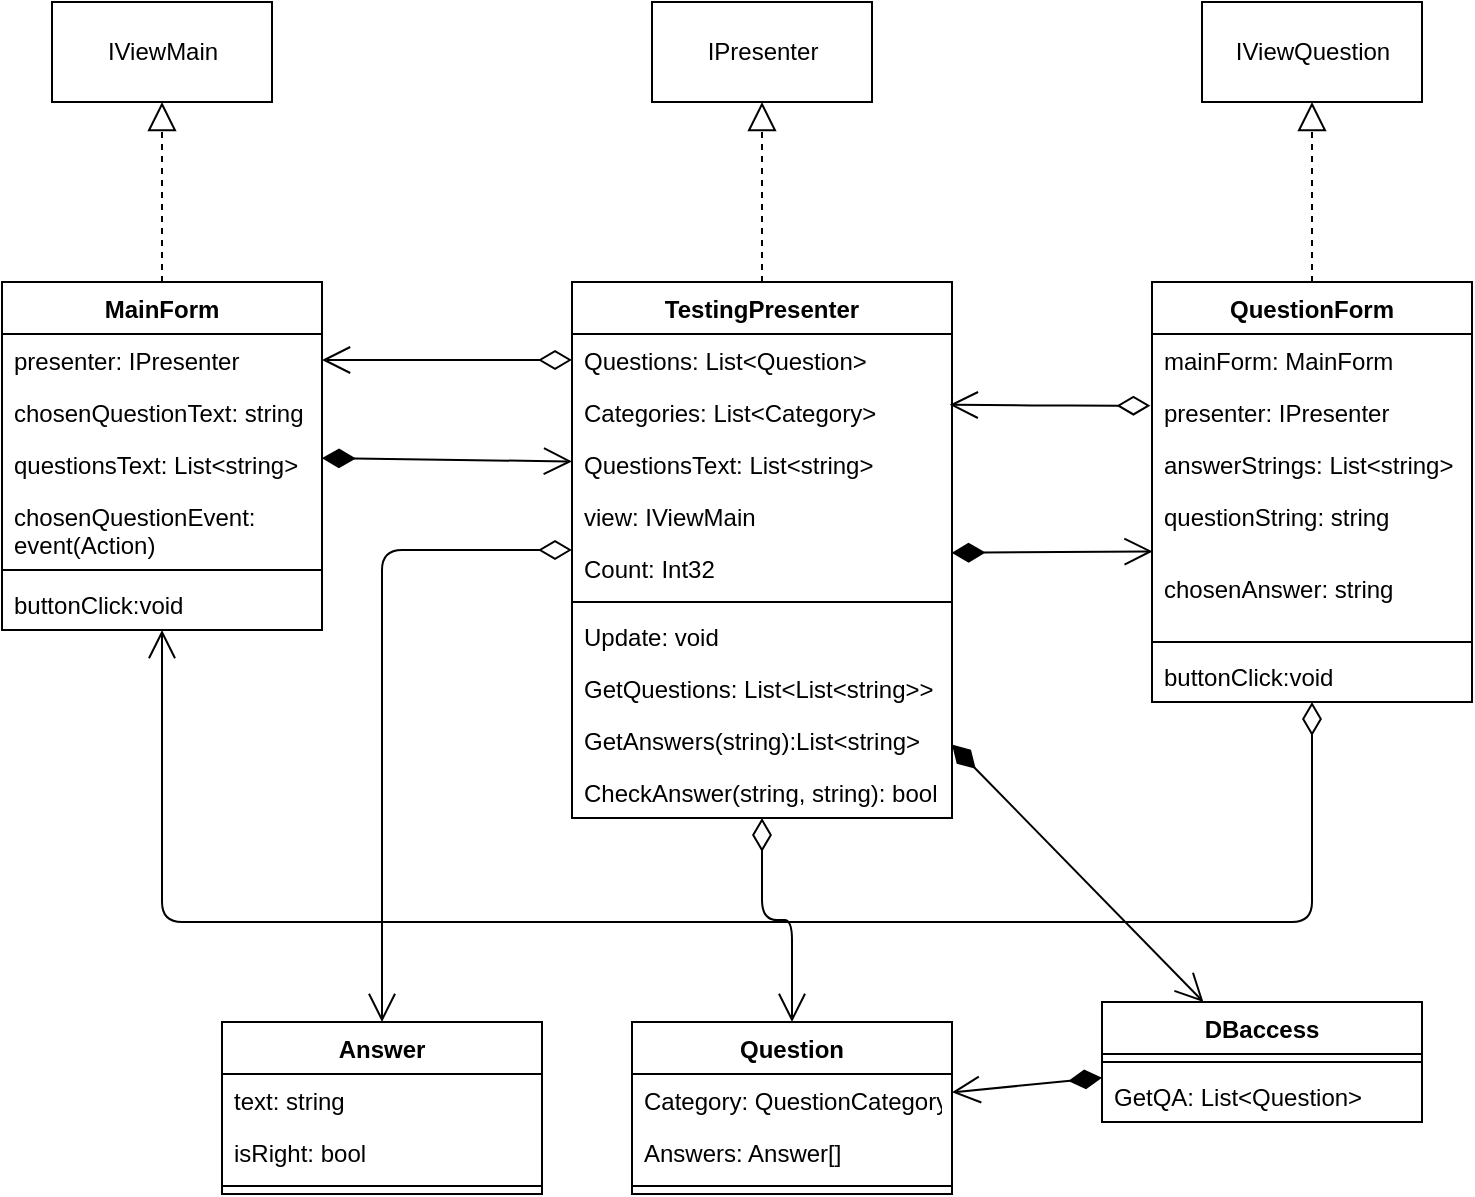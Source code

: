 <mxfile version="12.7.4" type="github">
  <diagram id="C5RBs43oDa-KdzZeNtuy" name="Page-1">
    <mxGraphModel dx="1038" dy="580" grid="1" gridSize="10" guides="1" tooltips="1" connect="1" arrows="1" fold="1" page="1" pageScale="1" pageWidth="827" pageHeight="1169" math="0" shadow="0">
      <root>
        <mxCell id="WIyWlLk6GJQsqaUBKTNV-0" />
        <mxCell id="WIyWlLk6GJQsqaUBKTNV-1" parent="WIyWlLk6GJQsqaUBKTNV-0" />
        <mxCell id="Ped45t6ReJ2krQfOHW9X-0" value="MainForm" style="swimlane;fontStyle=1;align=center;verticalAlign=top;childLayout=stackLayout;horizontal=1;startSize=26;horizontalStack=0;resizeParent=1;resizeParentMax=0;resizeLast=0;collapsible=1;marginBottom=0;" parent="WIyWlLk6GJQsqaUBKTNV-1" vertex="1">
          <mxGeometry x="50" y="150" width="160" height="174" as="geometry" />
        </mxCell>
        <mxCell id="Ped45t6ReJ2krQfOHW9X-1" value="presenter: IPresenter" style="text;strokeColor=none;fillColor=none;align=left;verticalAlign=top;spacingLeft=4;spacingRight=4;overflow=hidden;rotatable=0;points=[[0,0.5],[1,0.5]];portConstraint=eastwest;" parent="Ped45t6ReJ2krQfOHW9X-0" vertex="1">
          <mxGeometry y="26" width="160" height="26" as="geometry" />
        </mxCell>
        <mxCell id="Ped45t6ReJ2krQfOHW9X-5" value="chosenQuestionText: string" style="text;strokeColor=none;fillColor=none;align=left;verticalAlign=top;spacingLeft=4;spacingRight=4;overflow=hidden;rotatable=0;points=[[0,0.5],[1,0.5]];portConstraint=eastwest;" parent="Ped45t6ReJ2krQfOHW9X-0" vertex="1">
          <mxGeometry y="52" width="160" height="26" as="geometry" />
        </mxCell>
        <mxCell id="Ped45t6ReJ2krQfOHW9X-6" value="questionsText: List&lt;string&gt;" style="text;strokeColor=none;fillColor=none;align=left;verticalAlign=top;spacingLeft=4;spacingRight=4;overflow=hidden;rotatable=0;points=[[0,0.5],[1,0.5]];portConstraint=eastwest;" parent="Ped45t6ReJ2krQfOHW9X-0" vertex="1">
          <mxGeometry y="78" width="160" height="26" as="geometry" />
        </mxCell>
        <mxCell id="Ped45t6ReJ2krQfOHW9X-7" value="chosenQuestionEvent: &#xa;event(Action)" style="text;strokeColor=none;fillColor=none;align=left;verticalAlign=top;spacingLeft=4;spacingRight=4;overflow=hidden;rotatable=0;points=[[0,0.5],[1,0.5]];portConstraint=eastwest;" parent="Ped45t6ReJ2krQfOHW9X-0" vertex="1">
          <mxGeometry y="104" width="160" height="36" as="geometry" />
        </mxCell>
        <mxCell id="Ped45t6ReJ2krQfOHW9X-2" value="" style="line;strokeWidth=1;fillColor=none;align=left;verticalAlign=middle;spacingTop=-1;spacingLeft=3;spacingRight=3;rotatable=0;labelPosition=right;points=[];portConstraint=eastwest;" parent="Ped45t6ReJ2krQfOHW9X-0" vertex="1">
          <mxGeometry y="140" width="160" height="8" as="geometry" />
        </mxCell>
        <mxCell id="Ped45t6ReJ2krQfOHW9X-3" value="buttonClick:void" style="text;strokeColor=none;fillColor=none;align=left;verticalAlign=top;spacingLeft=4;spacingRight=4;overflow=hidden;rotatable=0;points=[[0,0.5],[1,0.5]];portConstraint=eastwest;" parent="Ped45t6ReJ2krQfOHW9X-0" vertex="1">
          <mxGeometry y="148" width="160" height="26" as="geometry" />
        </mxCell>
        <mxCell id="Ped45t6ReJ2krQfOHW9X-4" value="IViewMain" style="html=1;" parent="WIyWlLk6GJQsqaUBKTNV-1" vertex="1">
          <mxGeometry x="75" y="10" width="110" height="50" as="geometry" />
        </mxCell>
        <mxCell id="Ped45t6ReJ2krQfOHW9X-9" value="" style="endArrow=block;dashed=1;endFill=0;endSize=12;html=1;" parent="WIyWlLk6GJQsqaUBKTNV-1" source="Ped45t6ReJ2krQfOHW9X-0" target="Ped45t6ReJ2krQfOHW9X-4" edge="1">
          <mxGeometry width="160" relative="1" as="geometry">
            <mxPoint x="-65" y="120" as="sourcePoint" />
            <mxPoint x="95" y="120" as="targetPoint" />
          </mxGeometry>
        </mxCell>
        <mxCell id="Ped45t6ReJ2krQfOHW9X-10" value="TestingPresenter" style="swimlane;fontStyle=1;align=center;verticalAlign=top;childLayout=stackLayout;horizontal=1;startSize=26;horizontalStack=0;resizeParent=1;resizeParentMax=0;resizeLast=0;collapsible=1;marginBottom=0;" parent="WIyWlLk6GJQsqaUBKTNV-1" vertex="1">
          <mxGeometry x="335" y="150" width="190" height="268" as="geometry" />
        </mxCell>
        <mxCell id="Ped45t6ReJ2krQfOHW9X-11" value="Questions: List&lt;Question&gt;" style="text;strokeColor=none;fillColor=none;align=left;verticalAlign=top;spacingLeft=4;spacingRight=4;overflow=hidden;rotatable=0;points=[[0,0.5],[1,0.5]];portConstraint=eastwest;" parent="Ped45t6ReJ2krQfOHW9X-10" vertex="1">
          <mxGeometry y="26" width="190" height="26" as="geometry" />
        </mxCell>
        <mxCell id="Ped45t6ReJ2krQfOHW9X-12" value="Categories: List&lt;Category&gt;" style="text;strokeColor=none;fillColor=none;align=left;verticalAlign=top;spacingLeft=4;spacingRight=4;overflow=hidden;rotatable=0;points=[[0,0.5],[1,0.5]];portConstraint=eastwest;" parent="Ped45t6ReJ2krQfOHW9X-10" vertex="1">
          <mxGeometry y="52" width="190" height="26" as="geometry" />
        </mxCell>
        <mxCell id="Ped45t6ReJ2krQfOHW9X-13" value="QuestionsText: List&lt;string&gt;" style="text;strokeColor=none;fillColor=none;align=left;verticalAlign=top;spacingLeft=4;spacingRight=4;overflow=hidden;rotatable=0;points=[[0,0.5],[1,0.5]];portConstraint=eastwest;" parent="Ped45t6ReJ2krQfOHW9X-10" vertex="1">
          <mxGeometry y="78" width="190" height="26" as="geometry" />
        </mxCell>
        <mxCell id="Ped45t6ReJ2krQfOHW9X-14" value="view: IViewMain" style="text;strokeColor=none;fillColor=none;align=left;verticalAlign=top;spacingLeft=4;spacingRight=4;overflow=hidden;rotatable=0;points=[[0,0.5],[1,0.5]];portConstraint=eastwest;" parent="Ped45t6ReJ2krQfOHW9X-10" vertex="1">
          <mxGeometry y="104" width="190" height="26" as="geometry" />
        </mxCell>
        <mxCell id="Ped45t6ReJ2krQfOHW9X-22" value="Count: Int32" style="text;strokeColor=none;fillColor=none;align=left;verticalAlign=top;spacingLeft=4;spacingRight=4;overflow=hidden;rotatable=0;points=[[0,0.5],[1,0.5]];portConstraint=eastwest;" parent="Ped45t6ReJ2krQfOHW9X-10" vertex="1">
          <mxGeometry y="130" width="190" height="26" as="geometry" />
        </mxCell>
        <mxCell id="Ped45t6ReJ2krQfOHW9X-15" value="" style="line;strokeWidth=1;fillColor=none;align=left;verticalAlign=middle;spacingTop=-1;spacingLeft=3;spacingRight=3;rotatable=0;labelPosition=right;points=[];portConstraint=eastwest;" parent="Ped45t6ReJ2krQfOHW9X-10" vertex="1">
          <mxGeometry y="156" width="190" height="8" as="geometry" />
        </mxCell>
        <mxCell id="Ped45t6ReJ2krQfOHW9X-16" value="Update: void" style="text;strokeColor=none;fillColor=none;align=left;verticalAlign=top;spacingLeft=4;spacingRight=4;overflow=hidden;rotatable=0;points=[[0,0.5],[1,0.5]];portConstraint=eastwest;" parent="Ped45t6ReJ2krQfOHW9X-10" vertex="1">
          <mxGeometry y="164" width="190" height="26" as="geometry" />
        </mxCell>
        <mxCell id="Ped45t6ReJ2krQfOHW9X-24" value="GetQuestions: List&lt;List&lt;string&gt;&gt;" style="text;strokeColor=none;fillColor=none;align=left;verticalAlign=top;spacingLeft=4;spacingRight=4;overflow=hidden;rotatable=0;points=[[0,0.5],[1,0.5]];portConstraint=eastwest;" parent="Ped45t6ReJ2krQfOHW9X-10" vertex="1">
          <mxGeometry y="190" width="190" height="26" as="geometry" />
        </mxCell>
        <mxCell id="Ped45t6ReJ2krQfOHW9X-25" value="GetAnswers(string):List&lt;string&gt;" style="text;strokeColor=none;fillColor=none;align=left;verticalAlign=top;spacingLeft=4;spacingRight=4;overflow=hidden;rotatable=0;points=[[0,0.5],[1,0.5]];portConstraint=eastwest;" parent="Ped45t6ReJ2krQfOHW9X-10" vertex="1">
          <mxGeometry y="216" width="190" height="26" as="geometry" />
        </mxCell>
        <mxCell id="Ped45t6ReJ2krQfOHW9X-26" value="CheckAnswer(string, string): bool" style="text;strokeColor=none;fillColor=none;align=left;verticalAlign=top;spacingLeft=4;spacingRight=4;overflow=hidden;rotatable=0;points=[[0,0.5],[1,0.5]];portConstraint=eastwest;" parent="Ped45t6ReJ2krQfOHW9X-10" vertex="1">
          <mxGeometry y="242" width="190" height="26" as="geometry" />
        </mxCell>
        <mxCell id="Ped45t6ReJ2krQfOHW9X-17" value="" style="endArrow=open;html=1;endSize=12;startArrow=diamondThin;startSize=14;startFill=1;align=left;verticalAlign=bottom;" parent="WIyWlLk6GJQsqaUBKTNV-1" source="Ped45t6ReJ2krQfOHW9X-0" target="Ped45t6ReJ2krQfOHW9X-13" edge="1">
          <mxGeometry x="-1" y="3" relative="1" as="geometry">
            <mxPoint x="215" y="100" as="sourcePoint" />
            <mxPoint x="375" y="100" as="targetPoint" />
          </mxGeometry>
        </mxCell>
        <mxCell id="Ped45t6ReJ2krQfOHW9X-18" value="IPresenter" style="html=1;" parent="WIyWlLk6GJQsqaUBKTNV-1" vertex="1">
          <mxGeometry x="375" y="10" width="110" height="50" as="geometry" />
        </mxCell>
        <mxCell id="Ped45t6ReJ2krQfOHW9X-19" value="" style="endArrow=block;dashed=1;endFill=0;endSize=12;html=1;" parent="WIyWlLk6GJQsqaUBKTNV-1" source="Ped45t6ReJ2krQfOHW9X-10" target="Ped45t6ReJ2krQfOHW9X-18" edge="1">
          <mxGeometry width="160" relative="1" as="geometry">
            <mxPoint x="140" y="160" as="sourcePoint" />
            <mxPoint x="140" y="70" as="targetPoint" />
          </mxGeometry>
        </mxCell>
        <mxCell id="Ped45t6ReJ2krQfOHW9X-21" value="" style="endArrow=open;html=1;endSize=12;startArrow=diamondThin;startSize=14;startFill=0;edgeStyle=orthogonalEdgeStyle;align=left;verticalAlign=bottom;entryX=1;entryY=0.5;entryDx=0;entryDy=0;exitX=0;exitY=0.5;exitDx=0;exitDy=0;" parent="WIyWlLk6GJQsqaUBKTNV-1" source="Ped45t6ReJ2krQfOHW9X-11" target="Ped45t6ReJ2krQfOHW9X-1" edge="1">
          <mxGeometry x="-1" y="3" relative="1" as="geometry">
            <mxPoint x="225" y="100" as="sourcePoint" />
            <mxPoint x="385" y="100" as="targetPoint" />
          </mxGeometry>
        </mxCell>
        <mxCell id="Ped45t6ReJ2krQfOHW9X-27" value="QuestionForm" style="swimlane;fontStyle=1;align=center;verticalAlign=top;childLayout=stackLayout;horizontal=1;startSize=26;horizontalStack=0;resizeParent=1;resizeParentMax=0;resizeLast=0;collapsible=1;marginBottom=0;" parent="WIyWlLk6GJQsqaUBKTNV-1" vertex="1">
          <mxGeometry x="625" y="150" width="160" height="210" as="geometry" />
        </mxCell>
        <mxCell id="Ped45t6ReJ2krQfOHW9X-28" value="mainForm: MainForm" style="text;strokeColor=none;fillColor=none;align=left;verticalAlign=top;spacingLeft=4;spacingRight=4;overflow=hidden;rotatable=0;points=[[0,0.5],[1,0.5]];portConstraint=eastwest;" parent="Ped45t6ReJ2krQfOHW9X-27" vertex="1">
          <mxGeometry y="26" width="160" height="26" as="geometry" />
        </mxCell>
        <mxCell id="Ped45t6ReJ2krQfOHW9X-29" value="presenter: IPresenter" style="text;strokeColor=none;fillColor=none;align=left;verticalAlign=top;spacingLeft=4;spacingRight=4;overflow=hidden;rotatable=0;points=[[0,0.5],[1,0.5]];portConstraint=eastwest;" parent="Ped45t6ReJ2krQfOHW9X-27" vertex="1">
          <mxGeometry y="52" width="160" height="26" as="geometry" />
        </mxCell>
        <mxCell id="Ped45t6ReJ2krQfOHW9X-30" value="answerStrings: List&lt;string&gt;" style="text;strokeColor=none;fillColor=none;align=left;verticalAlign=top;spacingLeft=4;spacingRight=4;overflow=hidden;rotatable=0;points=[[0,0.5],[1,0.5]];portConstraint=eastwest;" parent="Ped45t6ReJ2krQfOHW9X-27" vertex="1">
          <mxGeometry y="78" width="160" height="26" as="geometry" />
        </mxCell>
        <mxCell id="Ped45t6ReJ2krQfOHW9X-31" value="questionString: string" style="text;strokeColor=none;fillColor=none;align=left;verticalAlign=top;spacingLeft=4;spacingRight=4;overflow=hidden;rotatable=0;points=[[0,0.5],[1,0.5]];portConstraint=eastwest;" parent="Ped45t6ReJ2krQfOHW9X-27" vertex="1">
          <mxGeometry y="104" width="160" height="36" as="geometry" />
        </mxCell>
        <mxCell id="Ped45t6ReJ2krQfOHW9X-36" value="chosenAnswer: string" style="text;strokeColor=none;fillColor=none;align=left;verticalAlign=top;spacingLeft=4;spacingRight=4;overflow=hidden;rotatable=0;points=[[0,0.5],[1,0.5]];portConstraint=eastwest;" parent="Ped45t6ReJ2krQfOHW9X-27" vertex="1">
          <mxGeometry y="140" width="160" height="36" as="geometry" />
        </mxCell>
        <mxCell id="Ped45t6ReJ2krQfOHW9X-32" value="" style="line;strokeWidth=1;fillColor=none;align=left;verticalAlign=middle;spacingTop=-1;spacingLeft=3;spacingRight=3;rotatable=0;labelPosition=right;points=[];portConstraint=eastwest;" parent="Ped45t6ReJ2krQfOHW9X-27" vertex="1">
          <mxGeometry y="176" width="160" height="8" as="geometry" />
        </mxCell>
        <mxCell id="Ped45t6ReJ2krQfOHW9X-33" value="buttonClick:void" style="text;strokeColor=none;fillColor=none;align=left;verticalAlign=top;spacingLeft=4;spacingRight=4;overflow=hidden;rotatable=0;points=[[0,0.5],[1,0.5]];portConstraint=eastwest;" parent="Ped45t6ReJ2krQfOHW9X-27" vertex="1">
          <mxGeometry y="184" width="160" height="26" as="geometry" />
        </mxCell>
        <mxCell id="Ped45t6ReJ2krQfOHW9X-34" value="IViewQuestion" style="html=1;" parent="WIyWlLk6GJQsqaUBKTNV-1" vertex="1">
          <mxGeometry x="650" y="10" width="110" height="50" as="geometry" />
        </mxCell>
        <mxCell id="Ped45t6ReJ2krQfOHW9X-35" value="" style="endArrow=block;dashed=1;endFill=0;endSize=12;html=1;" parent="WIyWlLk6GJQsqaUBKTNV-1" source="Ped45t6ReJ2krQfOHW9X-27" target="Ped45t6ReJ2krQfOHW9X-34" edge="1">
          <mxGeometry width="160" relative="1" as="geometry">
            <mxPoint x="510" y="120" as="sourcePoint" />
            <mxPoint x="670" y="120" as="targetPoint" />
          </mxGeometry>
        </mxCell>
        <mxCell id="Ped45t6ReJ2krQfOHW9X-37" value="" style="endArrow=open;html=1;endSize=12;startArrow=diamondThin;startSize=14;startFill=0;edgeStyle=orthogonalEdgeStyle;align=left;verticalAlign=bottom;" parent="WIyWlLk6GJQsqaUBKTNV-1" source="Ped45t6ReJ2krQfOHW9X-33" target="Ped45t6ReJ2krQfOHW9X-3" edge="1">
          <mxGeometry x="-1" y="3" relative="1" as="geometry">
            <mxPoint x="345" y="199" as="sourcePoint" />
            <mxPoint x="220" y="199" as="targetPoint" />
            <Array as="points">
              <mxPoint x="705" y="470" />
            </Array>
          </mxGeometry>
        </mxCell>
        <mxCell id="Ped45t6ReJ2krQfOHW9X-38" value="" style="endArrow=open;html=1;endSize=12;startArrow=diamondThin;startSize=14;startFill=1;align=left;verticalAlign=bottom;entryX=0.002;entryY=0.853;entryDx=0;entryDy=0;entryPerimeter=0;exitX=0.999;exitY=0.207;exitDx=0;exitDy=0;exitPerimeter=0;" parent="WIyWlLk6GJQsqaUBKTNV-1" source="Ped45t6ReJ2krQfOHW9X-22" target="Ped45t6ReJ2krQfOHW9X-31" edge="1">
          <mxGeometry x="-1" y="3" relative="1" as="geometry">
            <mxPoint x="540" y="284" as="sourcePoint" />
            <mxPoint x="590" y="270" as="targetPoint" />
          </mxGeometry>
        </mxCell>
        <mxCell id="Ped45t6ReJ2krQfOHW9X-39" value="" style="endArrow=open;html=1;endSize=12;startArrow=diamondThin;startSize=14;startFill=0;edgeStyle=orthogonalEdgeStyle;align=left;verticalAlign=bottom;exitX=-0.005;exitY=0.378;exitDx=0;exitDy=0;exitPerimeter=0;entryX=0.994;entryY=0.361;entryDx=0;entryDy=0;entryPerimeter=0;" parent="WIyWlLk6GJQsqaUBKTNV-1" source="Ped45t6ReJ2krQfOHW9X-29" target="Ped45t6ReJ2krQfOHW9X-12" edge="1">
          <mxGeometry x="-1" y="3" relative="1" as="geometry">
            <mxPoint x="345" y="199" as="sourcePoint" />
            <mxPoint x="560.889" y="213" as="targetPoint" />
          </mxGeometry>
        </mxCell>
        <mxCell id="0o35QRwRzhOPX_Q3iX9v-0" value="Answer" style="swimlane;fontStyle=1;align=center;verticalAlign=top;childLayout=stackLayout;horizontal=1;startSize=26;horizontalStack=0;resizeParent=1;resizeParentMax=0;resizeLast=0;collapsible=1;marginBottom=0;" vertex="1" parent="WIyWlLk6GJQsqaUBKTNV-1">
          <mxGeometry x="160" y="520" width="160" height="86" as="geometry" />
        </mxCell>
        <mxCell id="0o35QRwRzhOPX_Q3iX9v-1" value="text: string" style="text;strokeColor=none;fillColor=none;align=left;verticalAlign=top;spacingLeft=4;spacingRight=4;overflow=hidden;rotatable=0;points=[[0,0.5],[1,0.5]];portConstraint=eastwest;" vertex="1" parent="0o35QRwRzhOPX_Q3iX9v-0">
          <mxGeometry y="26" width="160" height="26" as="geometry" />
        </mxCell>
        <mxCell id="0o35QRwRzhOPX_Q3iX9v-2" value="isRight: bool" style="text;strokeColor=none;fillColor=none;align=left;verticalAlign=top;spacingLeft=4;spacingRight=4;overflow=hidden;rotatable=0;points=[[0,0.5],[1,0.5]];portConstraint=eastwest;" vertex="1" parent="0o35QRwRzhOPX_Q3iX9v-0">
          <mxGeometry y="52" width="160" height="26" as="geometry" />
        </mxCell>
        <mxCell id="0o35QRwRzhOPX_Q3iX9v-5" value="" style="line;strokeWidth=1;fillColor=none;align=left;verticalAlign=middle;spacingTop=-1;spacingLeft=3;spacingRight=3;rotatable=0;labelPosition=right;points=[];portConstraint=eastwest;" vertex="1" parent="0o35QRwRzhOPX_Q3iX9v-0">
          <mxGeometry y="78" width="160" height="8" as="geometry" />
        </mxCell>
        <mxCell id="0o35QRwRzhOPX_Q3iX9v-7" value="" style="endArrow=open;html=1;endSize=12;startArrow=diamondThin;startSize=14;startFill=0;edgeStyle=orthogonalEdgeStyle;align=left;verticalAlign=bottom;" edge="1" parent="WIyWlLk6GJQsqaUBKTNV-1" source="Ped45t6ReJ2krQfOHW9X-10" target="0o35QRwRzhOPX_Q3iX9v-0">
          <mxGeometry x="-1" y="3" relative="1" as="geometry">
            <mxPoint x="345" y="199" as="sourcePoint" />
            <mxPoint x="220" y="199" as="targetPoint" />
          </mxGeometry>
        </mxCell>
        <mxCell id="0o35QRwRzhOPX_Q3iX9v-8" value="Question" style="swimlane;fontStyle=1;align=center;verticalAlign=top;childLayout=stackLayout;horizontal=1;startSize=26;horizontalStack=0;resizeParent=1;resizeParentMax=0;resizeLast=0;collapsible=1;marginBottom=0;" vertex="1" parent="WIyWlLk6GJQsqaUBKTNV-1">
          <mxGeometry x="365" y="520" width="160" height="86" as="geometry" />
        </mxCell>
        <mxCell id="0o35QRwRzhOPX_Q3iX9v-9" value="Category: QuestionCategory" style="text;strokeColor=none;fillColor=none;align=left;verticalAlign=top;spacingLeft=4;spacingRight=4;overflow=hidden;rotatable=0;points=[[0,0.5],[1,0.5]];portConstraint=eastwest;" vertex="1" parent="0o35QRwRzhOPX_Q3iX9v-8">
          <mxGeometry y="26" width="160" height="26" as="geometry" />
        </mxCell>
        <mxCell id="0o35QRwRzhOPX_Q3iX9v-10" value="Answers: Answer[]" style="text;strokeColor=none;fillColor=none;align=left;verticalAlign=top;spacingLeft=4;spacingRight=4;overflow=hidden;rotatable=0;points=[[0,0.5],[1,0.5]];portConstraint=eastwest;" vertex="1" parent="0o35QRwRzhOPX_Q3iX9v-8">
          <mxGeometry y="52" width="160" height="26" as="geometry" />
        </mxCell>
        <mxCell id="0o35QRwRzhOPX_Q3iX9v-11" value="" style="line;strokeWidth=1;fillColor=none;align=left;verticalAlign=middle;spacingTop=-1;spacingLeft=3;spacingRight=3;rotatable=0;labelPosition=right;points=[];portConstraint=eastwest;" vertex="1" parent="0o35QRwRzhOPX_Q3iX9v-8">
          <mxGeometry y="78" width="160" height="8" as="geometry" />
        </mxCell>
        <mxCell id="0o35QRwRzhOPX_Q3iX9v-12" value="" style="endArrow=open;html=1;endSize=12;startArrow=diamondThin;startSize=14;startFill=0;edgeStyle=orthogonalEdgeStyle;align=left;verticalAlign=bottom;" edge="1" parent="WIyWlLk6GJQsqaUBKTNV-1" source="Ped45t6ReJ2krQfOHW9X-10" target="0o35QRwRzhOPX_Q3iX9v-8">
          <mxGeometry x="-1" y="3" relative="1" as="geometry">
            <mxPoint x="385" y="294" as="sourcePoint" />
            <mxPoint x="290" y="530" as="targetPoint" />
          </mxGeometry>
        </mxCell>
        <mxCell id="0o35QRwRzhOPX_Q3iX9v-23" value="DBaccess" style="swimlane;fontStyle=1;align=center;verticalAlign=top;childLayout=stackLayout;horizontal=1;startSize=26;horizontalStack=0;resizeParent=1;resizeParentMax=0;resizeLast=0;collapsible=1;marginBottom=0;" vertex="1" parent="WIyWlLk6GJQsqaUBKTNV-1">
          <mxGeometry x="600" y="510" width="160" height="60" as="geometry" />
        </mxCell>
        <mxCell id="0o35QRwRzhOPX_Q3iX9v-28" value="" style="line;strokeWidth=1;fillColor=none;align=left;verticalAlign=middle;spacingTop=-1;spacingLeft=3;spacingRight=3;rotatable=0;labelPosition=right;points=[];portConstraint=eastwest;" vertex="1" parent="0o35QRwRzhOPX_Q3iX9v-23">
          <mxGeometry y="26" width="160" height="8" as="geometry" />
        </mxCell>
        <mxCell id="0o35QRwRzhOPX_Q3iX9v-29" value="GetQA: List&lt;Question&gt;" style="text;strokeColor=none;fillColor=none;align=left;verticalAlign=top;spacingLeft=4;spacingRight=4;overflow=hidden;rotatable=0;points=[[0,0.5],[1,0.5]];portConstraint=eastwest;" vertex="1" parent="0o35QRwRzhOPX_Q3iX9v-23">
          <mxGeometry y="34" width="160" height="26" as="geometry" />
        </mxCell>
        <mxCell id="0o35QRwRzhOPX_Q3iX9v-30" value="" style="endArrow=open;html=1;endSize=12;startArrow=diamondThin;startSize=14;startFill=1;align=left;verticalAlign=bottom;" edge="1" parent="WIyWlLk6GJQsqaUBKTNV-1" source="Ped45t6ReJ2krQfOHW9X-10" target="0o35QRwRzhOPX_Q3iX9v-23">
          <mxGeometry x="-1" y="3" relative="1" as="geometry">
            <mxPoint x="534.81" y="295.382" as="sourcePoint" />
            <mxPoint x="635.32" y="294.708" as="targetPoint" />
          </mxGeometry>
        </mxCell>
        <mxCell id="0o35QRwRzhOPX_Q3iX9v-31" value="" style="endArrow=open;html=1;endSize=12;startArrow=diamondThin;startSize=14;startFill=1;align=left;verticalAlign=bottom;" edge="1" parent="WIyWlLk6GJQsqaUBKTNV-1" source="0o35QRwRzhOPX_Q3iX9v-23" target="0o35QRwRzhOPX_Q3iX9v-8">
          <mxGeometry x="-1" y="3" relative="1" as="geometry">
            <mxPoint x="535" y="391.28" as="sourcePoint" />
            <mxPoint x="660.703" y="520" as="targetPoint" />
          </mxGeometry>
        </mxCell>
      </root>
    </mxGraphModel>
  </diagram>
</mxfile>
